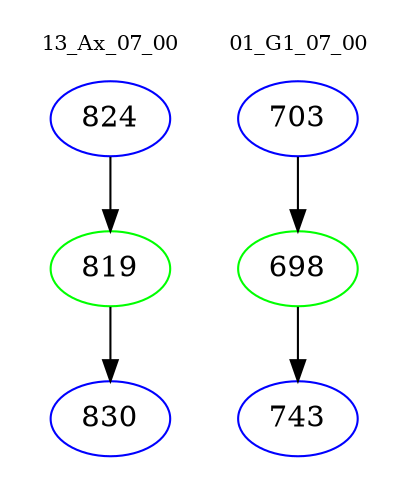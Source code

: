 digraph{
subgraph cluster_0 {
color = white
label = "13_Ax_07_00";
fontsize=10;
T0_824 [label="824", color="blue"]
T0_824 -> T0_819 [color="black"]
T0_819 [label="819", color="green"]
T0_819 -> T0_830 [color="black"]
T0_830 [label="830", color="blue"]
}
subgraph cluster_1 {
color = white
label = "01_G1_07_00";
fontsize=10;
T1_703 [label="703", color="blue"]
T1_703 -> T1_698 [color="black"]
T1_698 [label="698", color="green"]
T1_698 -> T1_743 [color="black"]
T1_743 [label="743", color="blue"]
}
}
